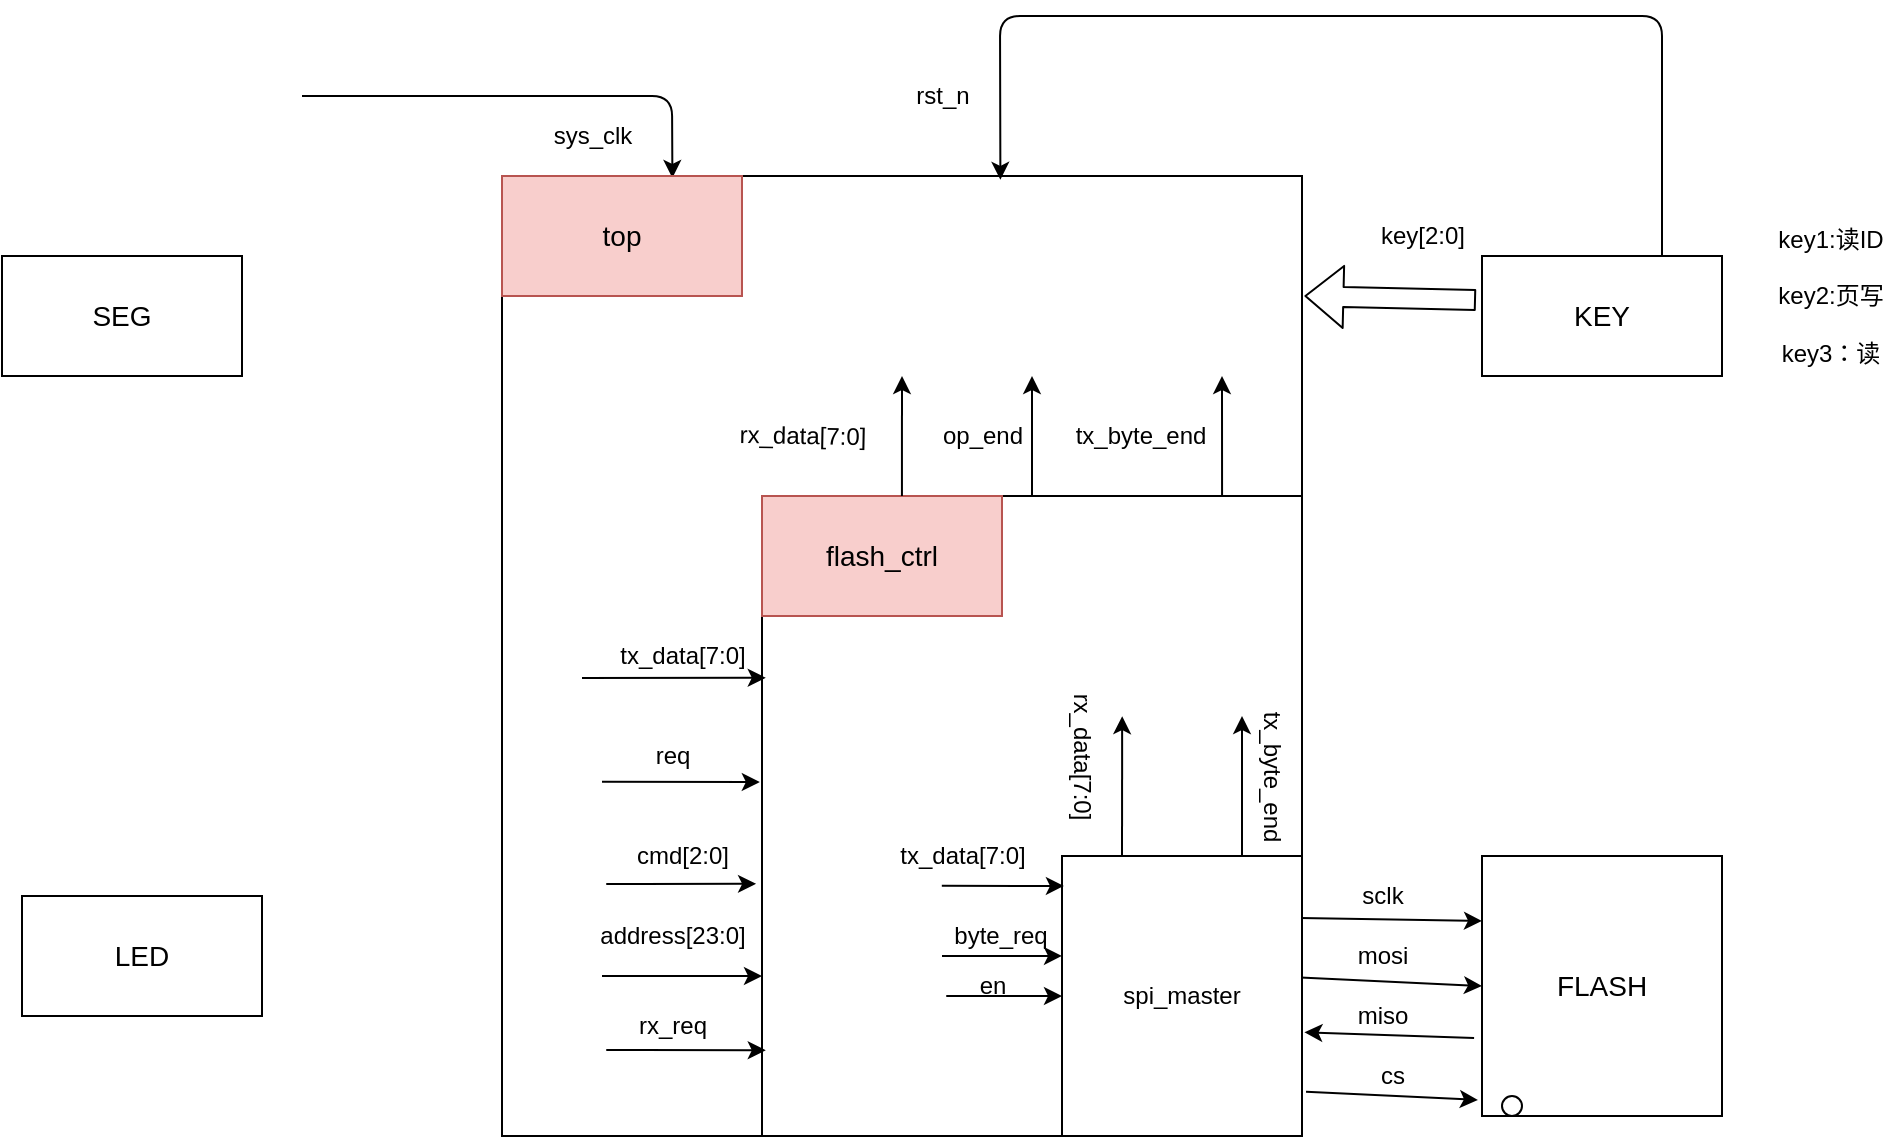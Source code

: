 <mxfile version="14.2.9" type="github">
  <diagram id="eEsHUfCtPcGkzx7xBdVv" name="Page-1">
    <mxGraphModel dx="2177" dy="804" grid="1" gridSize="10" guides="1" tooltips="1" connect="1" arrows="1" fold="1" page="1" pageScale="1" pageWidth="827" pageHeight="1169" math="0" shadow="0">
      <root>
        <mxCell id="0" />
        <mxCell id="1" parent="0" />
        <mxCell id="dPJaqiwZWHNFZR4YzsqL-5" value="" style="rounded=0;whiteSpace=wrap;html=1;sketch=0;" parent="1" vertex="1">
          <mxGeometry x="-250" y="120" width="400" height="480" as="geometry" />
        </mxCell>
        <mxCell id="dPJaqiwZWHNFZR4YzsqL-9" value="&lt;font style=&quot;font-size: 14px&quot;&gt;KEY&lt;/font&gt;" style="rounded=0;whiteSpace=wrap;html=1;sketch=0;" parent="1" vertex="1">
          <mxGeometry x="240" y="160" width="120" height="60" as="geometry" />
        </mxCell>
        <mxCell id="dPJaqiwZWHNFZR4YzsqL-11" value="&lt;font style=&quot;font-size: 14px&quot;&gt;SEG&lt;/font&gt;" style="rounded=0;whiteSpace=wrap;html=1;sketch=0;" parent="1" vertex="1">
          <mxGeometry x="-500" y="160" width="120" height="60" as="geometry" />
        </mxCell>
        <mxCell id="dPJaqiwZWHNFZR4YzsqL-12" value="&lt;font style=&quot;font-size: 14px&quot;&gt;FLASH&lt;/font&gt;" style="rounded=0;whiteSpace=wrap;html=1;sketch=0;" parent="1" vertex="1">
          <mxGeometry x="240" y="460" width="120" height="130" as="geometry" />
        </mxCell>
        <mxCell id="dPJaqiwZWHNFZR4YzsqL-13" value="&lt;font style=&quot;font-size: 14px&quot;&gt;LED&lt;/font&gt;" style="rounded=0;whiteSpace=wrap;html=1;sketch=0;" parent="1" vertex="1">
          <mxGeometry x="-490" y="480" width="120" height="60" as="geometry" />
        </mxCell>
        <mxCell id="dPJaqiwZWHNFZR4YzsqL-15" value="" style="endArrow=classic;html=1;entryX=0;entryY=0.25;entryDx=0;entryDy=0;exitX=0.998;exitY=0.773;exitDx=0;exitDy=0;exitPerimeter=0;" parent="1" source="dPJaqiwZWHNFZR4YzsqL-5" target="dPJaqiwZWHNFZR4YzsqL-12" edge="1">
          <mxGeometry width="50" height="50" relative="1" as="geometry">
            <mxPoint x="170" y="530" as="sourcePoint" />
            <mxPoint x="220" y="480" as="targetPoint" />
          </mxGeometry>
        </mxCell>
        <mxCell id="dPJaqiwZWHNFZR4YzsqL-16" value="sclk" style="text;html=1;align=center;verticalAlign=middle;resizable=0;points=[];autosize=1;" parent="1" vertex="1">
          <mxGeometry x="170" y="470" width="40" height="20" as="geometry" />
        </mxCell>
        <mxCell id="dPJaqiwZWHNFZR4YzsqL-18" value="" style="endArrow=classic;html=1;entryX=0;entryY=0.5;entryDx=0;entryDy=0;exitX=0.998;exitY=0.835;exitDx=0;exitDy=0;exitPerimeter=0;" parent="1" source="dPJaqiwZWHNFZR4YzsqL-5" target="dPJaqiwZWHNFZR4YzsqL-12" edge="1">
          <mxGeometry width="50" height="50" relative="1" as="geometry">
            <mxPoint x="165" y="570" as="sourcePoint" />
            <mxPoint x="215" y="520" as="targetPoint" />
          </mxGeometry>
        </mxCell>
        <mxCell id="dPJaqiwZWHNFZR4YzsqL-19" value="mosi" style="text;html=1;align=center;verticalAlign=middle;resizable=0;points=[];autosize=1;" parent="1" vertex="1">
          <mxGeometry x="170" y="500" width="40" height="20" as="geometry" />
        </mxCell>
        <mxCell id="dPJaqiwZWHNFZR4YzsqL-21" value="miso" style="text;html=1;align=center;verticalAlign=middle;resizable=0;points=[];autosize=1;" parent="1" vertex="1">
          <mxGeometry x="170" y="530" width="40" height="20" as="geometry" />
        </mxCell>
        <mxCell id="dPJaqiwZWHNFZR4YzsqL-22" value="" style="endArrow=classic;html=1;exitX=-0.033;exitY=0.7;exitDx=0;exitDy=0;exitPerimeter=0;entryX=1.003;entryY=0.892;entryDx=0;entryDy=0;entryPerimeter=0;" parent="1" source="dPJaqiwZWHNFZR4YzsqL-12" target="dPJaqiwZWHNFZR4YzsqL-5" edge="1">
          <mxGeometry width="50" height="50" relative="1" as="geometry">
            <mxPoint x="240" y="546" as="sourcePoint" />
            <mxPoint x="140" y="546" as="targetPoint" />
          </mxGeometry>
        </mxCell>
        <mxCell id="dPJaqiwZWHNFZR4YzsqL-23" value="" style="endArrow=classic;html=1;entryX=-0.017;entryY=0.938;entryDx=0;entryDy=0;exitX=1.005;exitY=0.954;exitDx=0;exitDy=0;exitPerimeter=0;entryPerimeter=0;" parent="1" source="dPJaqiwZWHNFZR4YzsqL-5" target="dPJaqiwZWHNFZR4YzsqL-12" edge="1">
          <mxGeometry width="50" height="50" relative="1" as="geometry">
            <mxPoint x="150" y="580" as="sourcePoint" />
            <mxPoint x="230" y="650" as="targetPoint" />
          </mxGeometry>
        </mxCell>
        <mxCell id="dPJaqiwZWHNFZR4YzsqL-24" value="cs" style="text;html=1;align=center;verticalAlign=middle;resizable=0;points=[];autosize=1;" parent="1" vertex="1">
          <mxGeometry x="180" y="560" width="30" height="20" as="geometry" />
        </mxCell>
        <mxCell id="dPJaqiwZWHNFZR4YzsqL-25" value="" style="ellipse;whiteSpace=wrap;html=1;aspect=fixed;rounded=0;sketch=0;rotation=-90;" parent="1" vertex="1">
          <mxGeometry x="250" y="580" width="10" height="10" as="geometry" />
        </mxCell>
        <mxCell id="dPJaqiwZWHNFZR4YzsqL-27" value="" style="whiteSpace=wrap;html=1;rounded=0;sketch=0;" parent="1" vertex="1">
          <mxGeometry x="-120" y="280" width="270" height="320" as="geometry" />
        </mxCell>
        <mxCell id="dPJaqiwZWHNFZR4YzsqL-26" value="spi_master" style="whiteSpace=wrap;html=1;rounded=0;sketch=0;" parent="1" vertex="1">
          <mxGeometry x="30" y="460" width="120" height="140" as="geometry" />
        </mxCell>
        <mxCell id="dPJaqiwZWHNFZR4YzsqL-31" value="" style="endArrow=classic;html=1;entryX=0.008;entryY=0.107;entryDx=0;entryDy=0;entryPerimeter=0;exitX=0.333;exitY=0.609;exitDx=0;exitDy=0;exitPerimeter=0;" parent="1" source="dPJaqiwZWHNFZR4YzsqL-27" target="dPJaqiwZWHNFZR4YzsqL-26" edge="1">
          <mxGeometry width="50" height="50" relative="1" as="geometry">
            <mxPoint x="-50" y="500" as="sourcePoint" />
            <mxPoint y="450" as="targetPoint" />
          </mxGeometry>
        </mxCell>
        <mxCell id="dPJaqiwZWHNFZR4YzsqL-32" value="tx_data[7:0]" style="text;html=1;align=center;verticalAlign=middle;resizable=0;points=[];autosize=1;" parent="1" vertex="1">
          <mxGeometry x="-60" y="450" width="80" height="20" as="geometry" />
        </mxCell>
        <mxCell id="dPJaqiwZWHNFZR4YzsqL-33" value="" style="endArrow=classic;html=1;entryX=0;entryY=0.357;entryDx=0;entryDy=0;entryPerimeter=0;" parent="1" target="dPJaqiwZWHNFZR4YzsqL-26" edge="1">
          <mxGeometry width="50" height="50" relative="1" as="geometry">
            <mxPoint x="-30" y="510" as="sourcePoint" />
            <mxPoint x="-10" y="530" as="targetPoint" />
            <Array as="points">
              <mxPoint x="-30" y="510" />
            </Array>
          </mxGeometry>
        </mxCell>
        <mxCell id="dPJaqiwZWHNFZR4YzsqL-34" value="byte_req" style="text;html=1;align=center;verticalAlign=middle;resizable=0;points=[];autosize=1;" parent="1" vertex="1">
          <mxGeometry x="-31" y="490" width="60" height="20" as="geometry" />
        </mxCell>
        <mxCell id="dPJaqiwZWHNFZR4YzsqL-35" value="" style="endArrow=classic;html=1;entryX=0;entryY=0.5;entryDx=0;entryDy=0;" parent="1" target="dPJaqiwZWHNFZR4YzsqL-26" edge="1">
          <mxGeometry width="50" height="50" relative="1" as="geometry">
            <mxPoint x="-20" y="530" as="sourcePoint" />
            <mxPoint x="-20" y="530" as="targetPoint" />
            <Array as="points">
              <mxPoint x="-30" y="530" />
              <mxPoint x="-20" y="530" />
            </Array>
          </mxGeometry>
        </mxCell>
        <mxCell id="dPJaqiwZWHNFZR4YzsqL-36" value="" style="endArrow=classic;html=1;exitX=0.25;exitY=0;exitDx=0;exitDy=0;entryX=0.667;entryY=0.344;entryDx=0;entryDy=0;entryPerimeter=0;" parent="1" source="dPJaqiwZWHNFZR4YzsqL-26" target="dPJaqiwZWHNFZR4YzsqL-27" edge="1">
          <mxGeometry width="50" height="50" relative="1" as="geometry">
            <mxPoint x="80" y="420" as="sourcePoint" />
            <mxPoint x="130" y="370" as="targetPoint" />
          </mxGeometry>
        </mxCell>
        <mxCell id="dPJaqiwZWHNFZR4YzsqL-38" value="&lt;font style=&quot;font-size: 14px&quot;&gt;flash_ctrl&lt;/font&gt;" style="rounded=0;whiteSpace=wrap;html=1;sketch=0;fillColor=#f8cecc;strokeColor=#b85450;" parent="1" vertex="1">
          <mxGeometry x="-120" y="280" width="120" height="60" as="geometry" />
        </mxCell>
        <mxCell id="dPJaqiwZWHNFZR4YzsqL-40" value="rx_data[7:0]" style="text;html=1;align=center;verticalAlign=middle;resizable=0;points=[];autosize=1;rotation=90;" parent="1" vertex="1">
          <mxGeometry y="400" width="80" height="20" as="geometry" />
        </mxCell>
        <mxCell id="dPJaqiwZWHNFZR4YzsqL-41" value="" style="endArrow=classic;html=1;exitX=0.75;exitY=0;exitDx=0;exitDy=0;" parent="1" source="dPJaqiwZWHNFZR4YzsqL-26" edge="1">
          <mxGeometry width="50" height="50" relative="1" as="geometry">
            <mxPoint x="80" y="420" as="sourcePoint" />
            <mxPoint x="120" y="390" as="targetPoint" />
            <Array as="points">
              <mxPoint x="120" y="390" />
            </Array>
          </mxGeometry>
        </mxCell>
        <mxCell id="dPJaqiwZWHNFZR4YzsqL-43" value="tx_byte_end" style="text;html=1;align=center;verticalAlign=middle;resizable=0;points=[];autosize=1;rotation=90;" parent="1" vertex="1">
          <mxGeometry x="95" y="410" width="80" height="20" as="geometry" />
        </mxCell>
        <mxCell id="dPJaqiwZWHNFZR4YzsqL-70" value="" style="endArrow=classic;html=1;entryX=0.213;entryY=0.002;entryDx=0;entryDy=0;entryPerimeter=0;" parent="1" target="dPJaqiwZWHNFZR4YzsqL-5" edge="1">
          <mxGeometry width="50" height="50" relative="1" as="geometry">
            <mxPoint x="-350" y="80" as="sourcePoint" />
            <mxPoint x="-290" y="40" as="targetPoint" />
            <Array as="points">
              <mxPoint x="-165" y="80" />
            </Array>
          </mxGeometry>
        </mxCell>
        <mxCell id="dPJaqiwZWHNFZR4YzsqL-71" value="sys_clk" style="text;html=1;align=center;verticalAlign=middle;resizable=0;points=[];autosize=1;" parent="1" vertex="1">
          <mxGeometry x="-230" y="90" width="50" height="20" as="geometry" />
        </mxCell>
        <mxCell id="dPJaqiwZWHNFZR4YzsqL-72" value="" style="endArrow=classic;html=1;entryX=0.623;entryY=0.004;entryDx=0;entryDy=0;entryPerimeter=0;exitX=0.75;exitY=0;exitDx=0;exitDy=0;" parent="1" source="dPJaqiwZWHNFZR4YzsqL-9" target="dPJaqiwZWHNFZR4YzsqL-5" edge="1">
          <mxGeometry width="50" height="50" relative="1" as="geometry">
            <mxPoint x="-180" y="40" as="sourcePoint" />
            <mxPoint x="10" y="20" as="targetPoint" />
            <Array as="points">
              <mxPoint x="330" y="40" />
              <mxPoint x="-1" y="40" />
            </Array>
          </mxGeometry>
        </mxCell>
        <mxCell id="dPJaqiwZWHNFZR4YzsqL-73" value="rst_n" style="text;html=1;align=center;verticalAlign=middle;resizable=0;points=[];autosize=1;" parent="1" vertex="1">
          <mxGeometry x="-50" y="70" width="40" height="20" as="geometry" />
        </mxCell>
        <mxCell id="dPJaqiwZWHNFZR4YzsqL-75" value="cmd[2:0]" style="text;html=1;align=center;verticalAlign=middle;resizable=0;points=[];autosize=1;" parent="1" vertex="1">
          <mxGeometry x="-190" y="450" width="60" height="20" as="geometry" />
        </mxCell>
        <mxCell id="dPJaqiwZWHNFZR4YzsqL-76" value="" style="shape=flexArrow;endArrow=classic;html=1;entryX=1.003;entryY=0.125;entryDx=0;entryDy=0;entryPerimeter=0;exitX=-0.025;exitY=0.367;exitDx=0;exitDy=0;exitPerimeter=0;" parent="1" source="dPJaqiwZWHNFZR4YzsqL-9" target="dPJaqiwZWHNFZR4YzsqL-5" edge="1">
          <mxGeometry width="50" height="50" relative="1" as="geometry">
            <mxPoint x="440" y="350" as="sourcePoint" />
            <mxPoint x="490" y="300" as="targetPoint" />
          </mxGeometry>
        </mxCell>
        <mxCell id="dPJaqiwZWHNFZR4YzsqL-77" value="key[2:0]" style="text;html=1;align=center;verticalAlign=middle;resizable=0;points=[];autosize=1;" parent="1" vertex="1">
          <mxGeometry x="180" y="140" width="60" height="20" as="geometry" />
        </mxCell>
        <mxCell id="dPJaqiwZWHNFZR4YzsqL-78" value="&lt;font style=&quot;font-size: 14px&quot;&gt;top&lt;/font&gt;" style="rounded=0;whiteSpace=wrap;html=1;sketch=0;fillColor=#f8cecc;strokeColor=#b85450;" parent="1" vertex="1">
          <mxGeometry x="-250" y="120" width="120" height="60" as="geometry" />
        </mxCell>
        <mxCell id="dPJaqiwZWHNFZR4YzsqL-79" value="" style="endArrow=classic;html=1;entryX=0.007;entryY=0.284;entryDx=0;entryDy=0;entryPerimeter=0;exitX=0.1;exitY=0.523;exitDx=0;exitDy=0;exitPerimeter=0;" parent="1" source="dPJaqiwZWHNFZR4YzsqL-5" target="dPJaqiwZWHNFZR4YzsqL-27" edge="1">
          <mxGeometry width="50" height="50" relative="1" as="geometry">
            <mxPoint x="-210" y="410" as="sourcePoint" />
            <mxPoint x="-160" y="360" as="targetPoint" />
          </mxGeometry>
        </mxCell>
        <mxCell id="dPJaqiwZWHNFZR4YzsqL-80" value="&lt;font style=&quot;font-size: 12px&quot;&gt;tx_data[7:0]&lt;/font&gt;" style="text;html=1;align=center;verticalAlign=middle;resizable=0;points=[];autosize=1;" parent="1" vertex="1">
          <mxGeometry x="-200" y="350" width="80" height="20" as="geometry" />
        </mxCell>
        <mxCell id="dPJaqiwZWHNFZR4YzsqL-81" value="" style="endArrow=classic;html=1;exitX=0.583;exitY=0;exitDx=0;exitDy=0;exitPerimeter=0;" parent="1" source="dPJaqiwZWHNFZR4YzsqL-38" edge="1">
          <mxGeometry width="50" height="50" relative="1" as="geometry">
            <mxPoint x="-100" y="270" as="sourcePoint" />
            <mxPoint x="-50" y="220" as="targetPoint" />
          </mxGeometry>
        </mxCell>
        <mxCell id="dPJaqiwZWHNFZR4YzsqL-82" value="rx_data[7:0]" style="text;html=1;align=center;verticalAlign=middle;resizable=0;points=[];autosize=1;rotation=1;" parent="1" vertex="1">
          <mxGeometry x="-140" y="240" width="80" height="20" as="geometry" />
        </mxCell>
        <mxCell id="dPJaqiwZWHNFZR4YzsqL-83" value="" style="endArrow=classic;html=1;entryX=-0.004;entryY=0.447;entryDx=0;entryDy=0;entryPerimeter=0;exitX=0.125;exitY=0.631;exitDx=0;exitDy=0;exitPerimeter=0;" parent="1" source="dPJaqiwZWHNFZR4YzsqL-5" target="dPJaqiwZWHNFZR4YzsqL-27" edge="1">
          <mxGeometry width="50" height="50" relative="1" as="geometry">
            <mxPoint x="-190" y="480" as="sourcePoint" />
            <mxPoint x="-140" y="430" as="targetPoint" />
          </mxGeometry>
        </mxCell>
        <mxCell id="dPJaqiwZWHNFZR4YzsqL-84" value="req" style="text;html=1;align=center;verticalAlign=middle;resizable=0;points=[];autosize=1;" parent="1" vertex="1">
          <mxGeometry x="-180" y="400" width="30" height="20" as="geometry" />
        </mxCell>
        <mxCell id="dPJaqiwZWHNFZR4YzsqL-85" value="" style="endArrow=classic;html=1;entryX=-0.011;entryY=0.606;entryDx=0;entryDy=0;entryPerimeter=0;" parent="1" target="dPJaqiwZWHNFZR4YzsqL-27" edge="1">
          <mxGeometry width="50" height="50" relative="1" as="geometry">
            <mxPoint x="-190" y="474" as="sourcePoint" />
            <mxPoint x="-160" y="480" as="targetPoint" />
            <Array as="points">
              <mxPoint x="-200" y="474" />
              <mxPoint x="-190" y="474" />
            </Array>
          </mxGeometry>
        </mxCell>
        <mxCell id="dPJaqiwZWHNFZR4YzsqL-86" value="op_end" style="text;html=1;align=center;verticalAlign=middle;resizable=0;points=[];autosize=1;" parent="1" vertex="1">
          <mxGeometry x="-40" y="240" width="60" height="20" as="geometry" />
        </mxCell>
        <mxCell id="dPJaqiwZWHNFZR4YzsqL-87" value="" style="endArrow=classic;html=1;exitX=0.5;exitY=0;exitDx=0;exitDy=0;" parent="1" source="dPJaqiwZWHNFZR4YzsqL-27" edge="1">
          <mxGeometry width="50" height="50" relative="1" as="geometry">
            <mxPoint x="40" y="260" as="sourcePoint" />
            <mxPoint x="15" y="220" as="targetPoint" />
            <Array as="points">
              <mxPoint x="15" y="230" />
            </Array>
          </mxGeometry>
        </mxCell>
        <mxCell id="dPJaqiwZWHNFZR4YzsqL-88" value="" style="endArrow=classic;html=1;entryX=0;entryY=0.75;entryDx=0;entryDy=0;" parent="1" target="dPJaqiwZWHNFZR4YzsqL-27" edge="1">
          <mxGeometry width="50" height="50" relative="1" as="geometry">
            <mxPoint x="-200" y="520" as="sourcePoint" />
            <mxPoint x="-150" y="520" as="targetPoint" />
            <Array as="points">
              <mxPoint x="-200" y="520" />
            </Array>
          </mxGeometry>
        </mxCell>
        <mxCell id="dPJaqiwZWHNFZR4YzsqL-89" value="address[23:0]" style="text;html=1;align=center;verticalAlign=middle;resizable=0;points=[];autosize=1;" parent="1" vertex="1">
          <mxGeometry x="-210" y="490" width="90" height="20" as="geometry" />
        </mxCell>
        <mxCell id="dPJaqiwZWHNFZR4YzsqL-90" value="en" style="text;html=1;align=center;verticalAlign=middle;resizable=0;points=[];autosize=1;" parent="1" vertex="1">
          <mxGeometry x="-20" y="515" width="30" height="20" as="geometry" />
        </mxCell>
        <mxCell id="dPJaqiwZWHNFZR4YzsqL-93" value="tx_byte_end" style="text;html=1;align=center;verticalAlign=middle;resizable=0;points=[];autosize=1;" parent="1" vertex="1">
          <mxGeometry x="29" y="240" width="80" height="20" as="geometry" />
        </mxCell>
        <mxCell id="dPJaqiwZWHNFZR4YzsqL-95" value="" style="endArrow=classic;html=1;exitX=0.852;exitY=0;exitDx=0;exitDy=0;exitPerimeter=0;" parent="1" source="dPJaqiwZWHNFZR4YzsqL-27" edge="1">
          <mxGeometry width="50" height="50" relative="1" as="geometry">
            <mxPoint x="70" y="260" as="sourcePoint" />
            <mxPoint x="110" y="220" as="targetPoint" />
            <Array as="points">
              <mxPoint x="110" y="230" />
            </Array>
          </mxGeometry>
        </mxCell>
        <mxCell id="32gQ6iK9bgQS2-sApS-T-1" value="&lt;div&gt;key1:读ID&lt;/div&gt;&lt;div&gt;&lt;br&gt;&lt;/div&gt;&lt;div&gt;key2:页写&lt;/div&gt;&lt;div&gt;&lt;br&gt;&lt;/div&gt;&lt;div&gt;key3：读&lt;br&gt;&lt;/div&gt;" style="text;html=1;align=center;verticalAlign=middle;resizable=0;points=[];autosize=1;" parent="1" vertex="1">
          <mxGeometry x="379" y="140" width="70" height="80" as="geometry" />
        </mxCell>
        <mxCell id="3jIq3aP93rQiVtIUX7W1-1" value="" style="endArrow=classic;html=1;entryX=0.007;entryY=0.866;entryDx=0;entryDy=0;entryPerimeter=0;" edge="1" parent="1" target="dPJaqiwZWHNFZR4YzsqL-27">
          <mxGeometry width="50" height="50" relative="1" as="geometry">
            <mxPoint x="-190" y="557" as="sourcePoint" />
            <mxPoint x="-140" y="540" as="targetPoint" />
            <Array as="points">
              <mxPoint x="-200" y="557" />
              <mxPoint x="-190" y="557" />
            </Array>
          </mxGeometry>
        </mxCell>
        <mxCell id="3jIq3aP93rQiVtIUX7W1-2" value="rx_req" style="text;html=1;align=center;verticalAlign=middle;resizable=0;points=[];autosize=1;" vertex="1" parent="1">
          <mxGeometry x="-190" y="535" width="50" height="20" as="geometry" />
        </mxCell>
      </root>
    </mxGraphModel>
  </diagram>
</mxfile>
